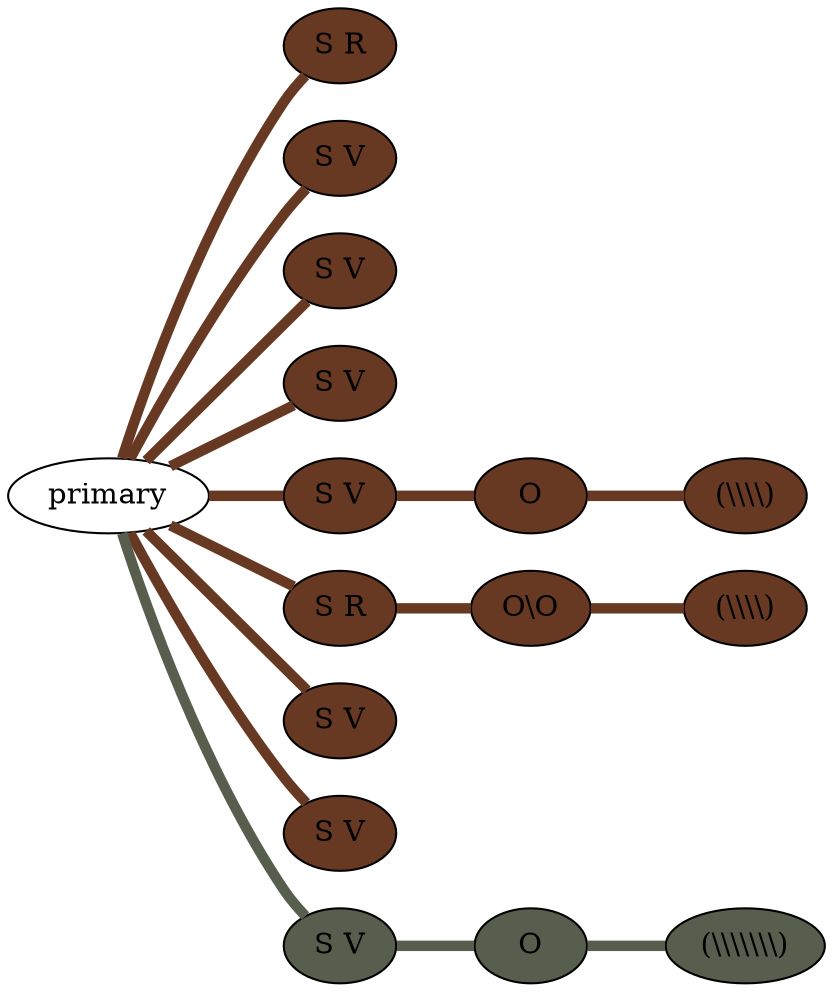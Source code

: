 graph {
 graph [rankdir=LR]
"1" [qtype="pendant_node", pendant_colors="#673923", pendant_ply="S", pendant_attach="R", pendant_length="9", label="S R", style=filled, fillcolor="#673923"]
"primary" -- "1" [qtype="pendant_link",penwidth=5,color="#673923"]
"2" [qtype="pendant_node", pendant_colors="#673923", pendant_ply="S", pendant_attach="V", pendant_length="5", label="S V", style=filled, fillcolor="#673923"]
"primary" -- "2" [qtype="pendant_link",penwidth=5,color="#673923"]
"3" [qtype="pendant_node", pendant_colors="#673923", pendant_ply="S", pendant_attach="V", pendant_length="5", label="S V", style=filled, fillcolor="#673923"]
"primary" -- "3" [qtype="pendant_link",penwidth=5,color="#673923"]
"4" [qtype="pendant_node", pendant_colors="#673923", pendant_ply="S", pendant_attach="V", pendant_length="4", label="S V", style=filled, fillcolor="#673923"]
"primary" -- "4" [qtype="pendant_link",penwidth=5,color="#673923"]
"5" [qtype="pendant_node", pendant_colors="#673923", pendant_ply="S", pendant_attach="V", pendant_length="45", label="S V", style=filled, fillcolor="#673923"]
"primary" -- "5" [qtype="pendant_link",penwidth=5,color="#673923"]
"5:0" [qtype="knot_node", knot_value="1", knot_type="S", knot_position="13.0", knot_spin="Z", label="O", style=filled, fillcolor="#673923"]
"5" -- "5:0" [qtype="knot_link",penwidth=5,color="#673923"]
"5:1" [qtype="knot_node", knot_value="4", knot_type="L", knot_position="26.0", knot_spin="Z", label="(\\\\\\\\)", style=filled, fillcolor="#673923"]
"5:0" -- "5:1" [qtype="knot_link",penwidth=5,color="#673923"]
"6" [qtype="pendant_node", pendant_colors="#673923", pendant_ply="S", pendant_attach="R", pendant_length="30", label="S R", style=filled, fillcolor="#673923"]
"primary" -- "6" [qtype="pendant_link",penwidth=5,color="#673923"]
"6:0" [qtype="knot_node", knot_value="2", knot_type="S", knot_position="13.0", knot_spin="Z", label="O\\O", style=filled, fillcolor="#673923"]
"6" -- "6:0" [qtype="knot_link",penwidth=5,color="#673923"]
"6:1" [qtype="knot_node", knot_value="4", knot_type="L", knot_position="27.0", knot_spin="Z", label="(\\\\\\\\)", style=filled, fillcolor="#673923"]
"6:0" -- "6:1" [qtype="knot_link",penwidth=5,color="#673923"]
"7" [qtype="pendant_node", pendant_colors="#673923", pendant_ply="S", pendant_attach="V", pendant_length="7", label="S V", style=filled, fillcolor="#673923"]
"primary" -- "7" [qtype="pendant_link",penwidth=5,color="#673923"]
"8" [qtype="pendant_node", pendant_colors="#673923", pendant_ply="S", pendant_attach="V", pendant_length="9", label="S V", style=filled, fillcolor="#673923"]
"primary" -- "8" [qtype="pendant_link",penwidth=5,color="#673923"]
"9" [qtype="pendant_node", pendant_colors="#575E4E", pendant_ply="S", pendant_attach="V", pendant_length="45", label="S V", style=filled, fillcolor="#575E4E"]
"primary" -- "9" [qtype="pendant_link",penwidth=5,color="#575E4E"]
"9:0" [qtype="knot_node", knot_value="1", knot_type="S", knot_position="12.5", knot_spin="Z", label="O", style=filled, fillcolor="#575E4E"]
"9" -- "9:0" [qtype="knot_link",penwidth=5,color="#575E4E"]
"9:1" [qtype="knot_node", knot_value="7", knot_type="L", knot_position="27.5", knot_spin="Z", label="(\\\\\\\\\\\\\\)", style=filled, fillcolor="#575E4E"]
"9:0" -- "9:1" [qtype="knot_link",penwidth=5,color="#575E4E"]
}
